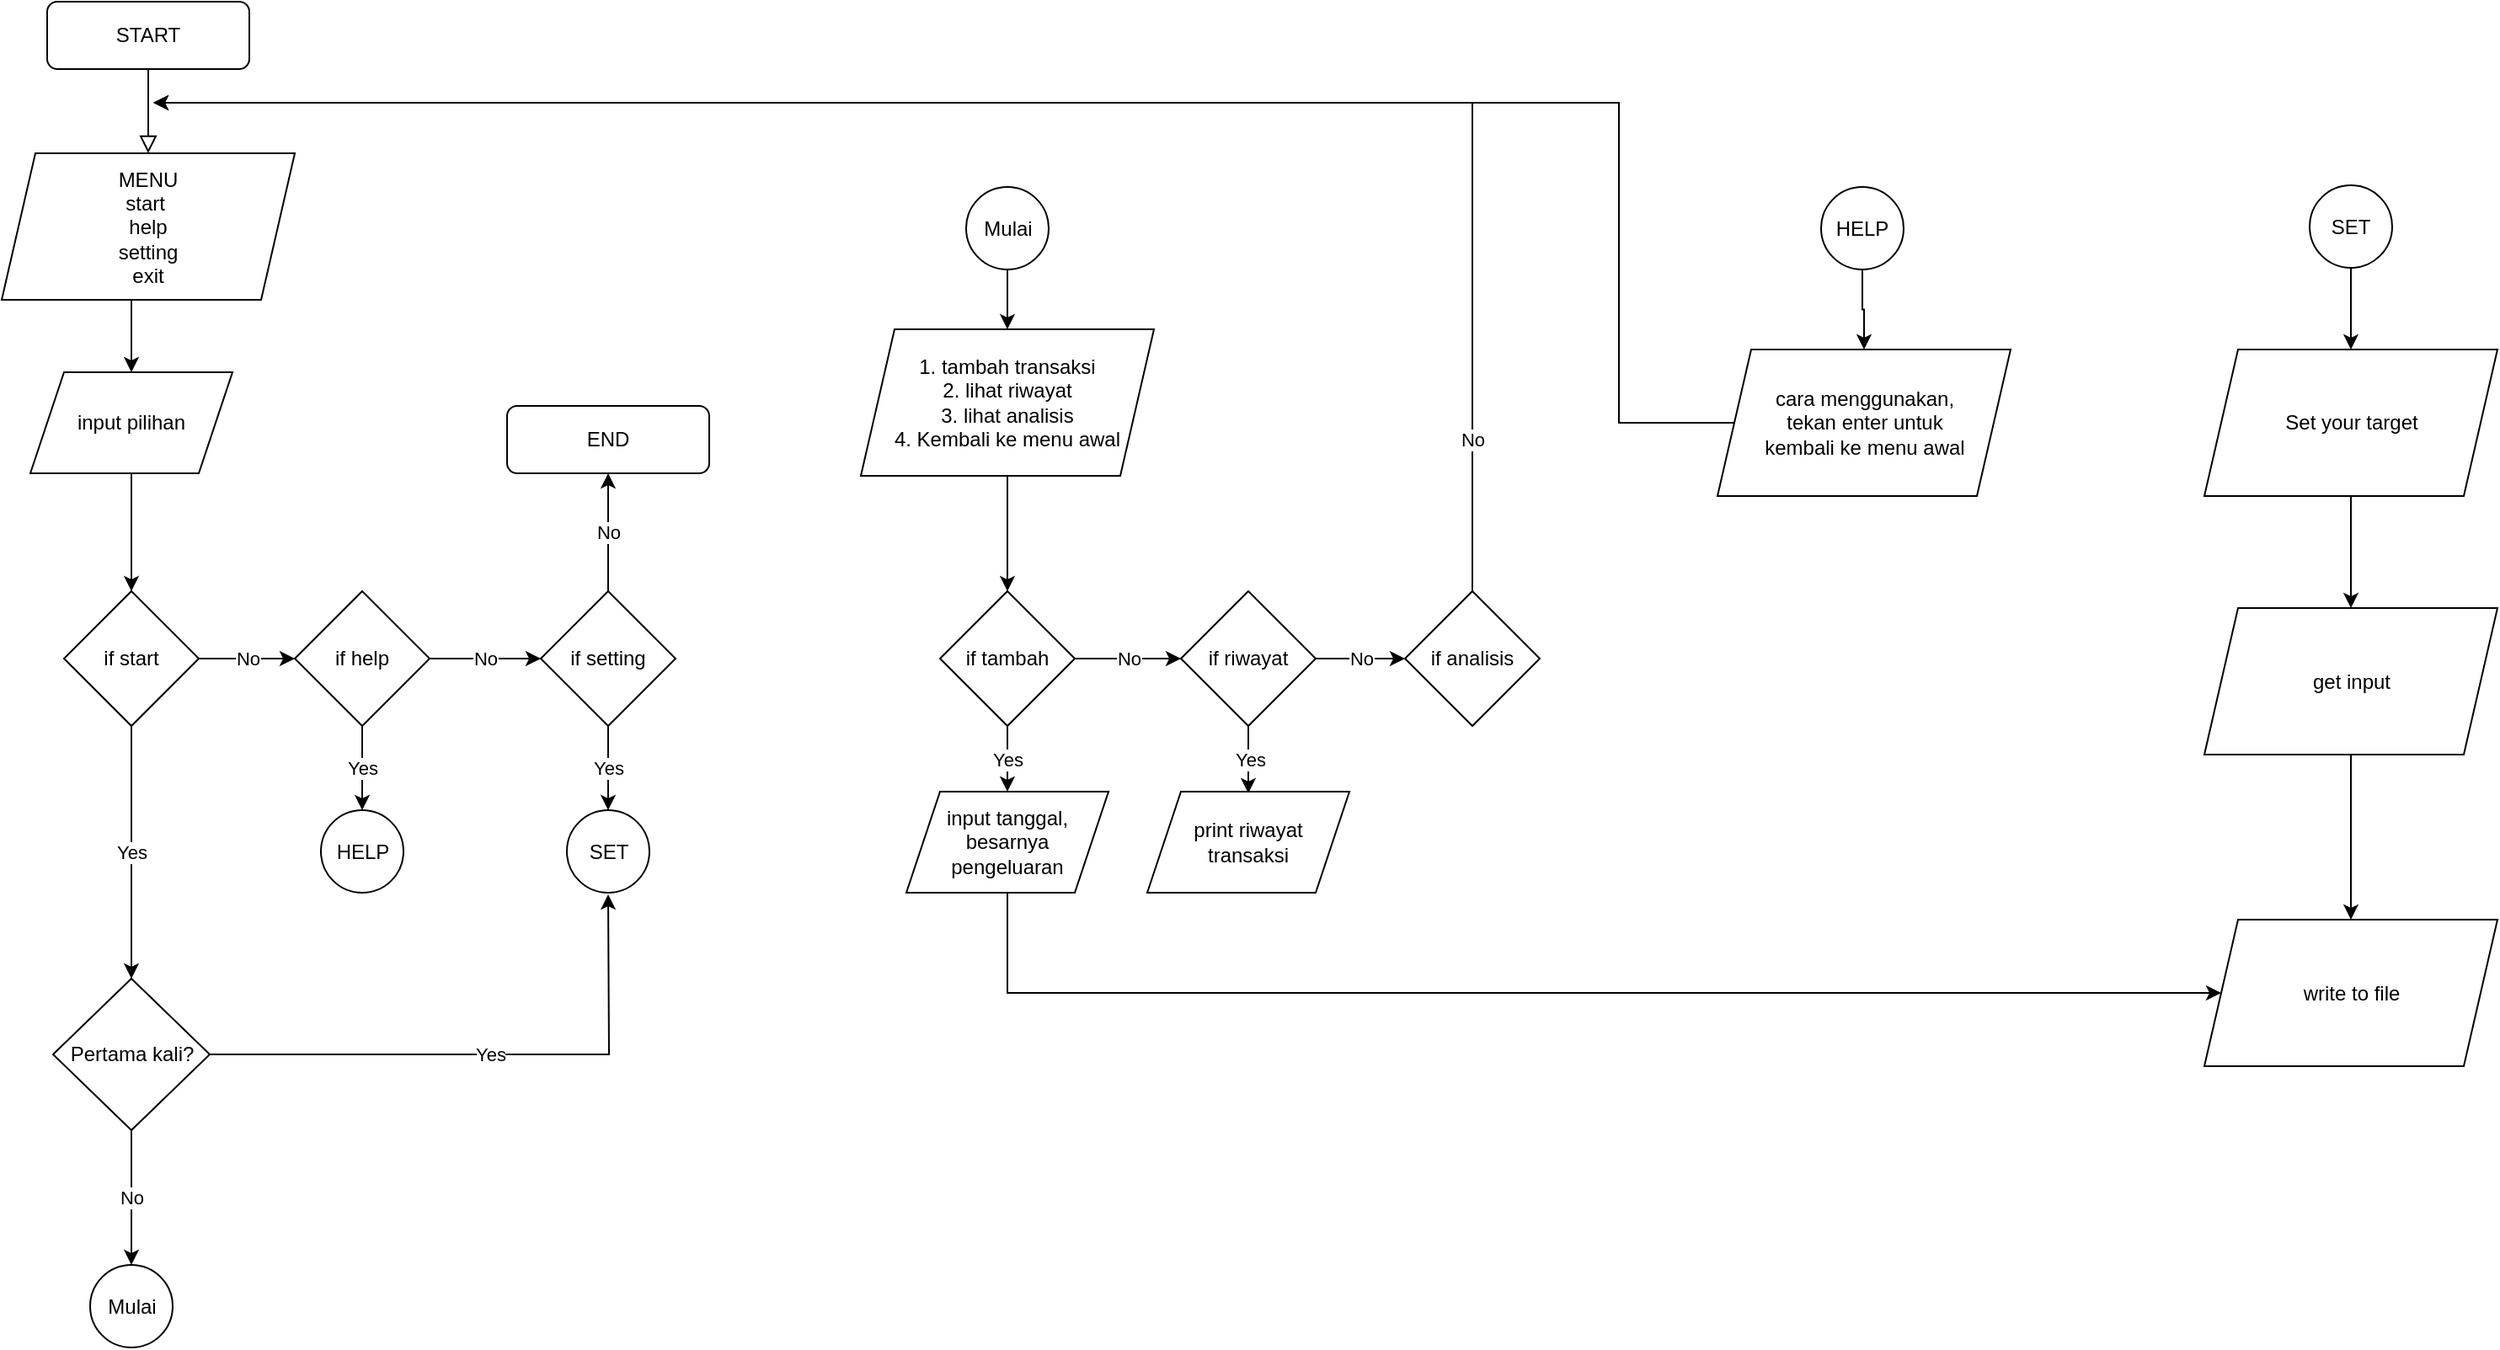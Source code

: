 <mxfile version="14.0.1" type="github">
  <diagram id="C5RBs43oDa-KdzZeNtuy" name="Page-1">
    <mxGraphModel dx="1151" dy="746" grid="1" gridSize="10" guides="1" tooltips="1" connect="1" arrows="1" fold="1" page="1" pageScale="1" pageWidth="827" pageHeight="1169" math="0" shadow="0">
      <root>
        <mxCell id="WIyWlLk6GJQsqaUBKTNV-0" />
        <mxCell id="WIyWlLk6GJQsqaUBKTNV-1" parent="WIyWlLk6GJQsqaUBKTNV-0" />
        <mxCell id="WIyWlLk6GJQsqaUBKTNV-2" value="" style="rounded=0;html=1;jettySize=auto;orthogonalLoop=1;fontSize=11;endArrow=block;endFill=0;endSize=8;strokeWidth=1;shadow=0;labelBackgroundColor=none;edgeStyle=orthogonalEdgeStyle;" parent="WIyWlLk6GJQsqaUBKTNV-1" source="WIyWlLk6GJQsqaUBKTNV-3" edge="1">
          <mxGeometry relative="1" as="geometry">
            <mxPoint x="127" y="130" as="targetPoint" />
          </mxGeometry>
        </mxCell>
        <mxCell id="WIyWlLk6GJQsqaUBKTNV-3" value="START" style="rounded=1;whiteSpace=wrap;html=1;fontSize=12;glass=0;strokeWidth=1;shadow=0;" parent="WIyWlLk6GJQsqaUBKTNV-1" vertex="1">
          <mxGeometry x="67" y="40" width="120" height="40" as="geometry" />
        </mxCell>
        <mxCell id="elyVezBGwNMq9GpWo2Fh-5" style="edgeStyle=orthogonalEdgeStyle;rounded=0;orthogonalLoop=1;jettySize=auto;html=1;exitX=0.5;exitY=1;exitDx=0;exitDy=0;" edge="1" parent="WIyWlLk6GJQsqaUBKTNV-1" source="CZyxH3Lz4SlxYFgbIyjr-0" target="CZyxH3Lz4SlxYFgbIyjr-2">
          <mxGeometry relative="1" as="geometry">
            <Array as="points">
              <mxPoint x="117" y="217" />
            </Array>
          </mxGeometry>
        </mxCell>
        <mxCell id="CZyxH3Lz4SlxYFgbIyjr-0" value="MENU&lt;br&gt;start&amp;nbsp;&lt;br&gt;help&lt;br&gt;setting&lt;br&gt;exit" style="shape=parallelogram;perimeter=parallelogramPerimeter;whiteSpace=wrap;html=1;fixedSize=1;" parent="WIyWlLk6GJQsqaUBKTNV-1" vertex="1">
          <mxGeometry x="40" y="130" width="174" height="87" as="geometry" />
        </mxCell>
        <mxCell id="CZyxH3Lz4SlxYFgbIyjr-22" style="edgeStyle=orthogonalEdgeStyle;rounded=0;orthogonalLoop=1;jettySize=auto;html=1;entryX=0.5;entryY=0;entryDx=0;entryDy=0;" parent="WIyWlLk6GJQsqaUBKTNV-1" source="CZyxH3Lz4SlxYFgbIyjr-2" target="CZyxH3Lz4SlxYFgbIyjr-4" edge="1">
          <mxGeometry relative="1" as="geometry" />
        </mxCell>
        <mxCell id="CZyxH3Lz4SlxYFgbIyjr-2" value="input pilihan" style="shape=parallelogram;perimeter=parallelogramPerimeter;whiteSpace=wrap;html=1;fixedSize=1;" parent="WIyWlLk6GJQsqaUBKTNV-1" vertex="1">
          <mxGeometry x="57" y="260" width="120" height="60" as="geometry" />
        </mxCell>
        <mxCell id="CZyxH3Lz4SlxYFgbIyjr-7" value="Yes" style="edgeStyle=orthogonalEdgeStyle;rounded=0;orthogonalLoop=1;jettySize=auto;html=1;entryX=0.5;entryY=0;entryDx=0;entryDy=0;" parent="WIyWlLk6GJQsqaUBKTNV-1" source="CZyxH3Lz4SlxYFgbIyjr-4" target="CZyxH3Lz4SlxYFgbIyjr-5" edge="1">
          <mxGeometry relative="1" as="geometry" />
        </mxCell>
        <mxCell id="CZyxH3Lz4SlxYFgbIyjr-12" value="No" style="edgeStyle=orthogonalEdgeStyle;rounded=0;orthogonalLoop=1;jettySize=auto;html=1;entryX=0;entryY=0.5;entryDx=0;entryDy=0;" parent="WIyWlLk6GJQsqaUBKTNV-1" source="CZyxH3Lz4SlxYFgbIyjr-4" target="CZyxH3Lz4SlxYFgbIyjr-9" edge="1">
          <mxGeometry relative="1" as="geometry" />
        </mxCell>
        <mxCell id="CZyxH3Lz4SlxYFgbIyjr-4" value="if start" style="rhombus;whiteSpace=wrap;html=1;" parent="WIyWlLk6GJQsqaUBKTNV-1" vertex="1">
          <mxGeometry x="77" y="390" width="80" height="80" as="geometry" />
        </mxCell>
        <mxCell id="CZyxH3Lz4SlxYFgbIyjr-18" value="No" style="edgeStyle=orthogonalEdgeStyle;rounded=0;orthogonalLoop=1;jettySize=auto;html=1;entryX=0.5;entryY=0;entryDx=0;entryDy=0;" parent="WIyWlLk6GJQsqaUBKTNV-1" source="CZyxH3Lz4SlxYFgbIyjr-5" target="CZyxH3Lz4SlxYFgbIyjr-17" edge="1">
          <mxGeometry relative="1" as="geometry" />
        </mxCell>
        <mxCell id="CZyxH3Lz4SlxYFgbIyjr-21" value="Yes" style="edgeStyle=orthogonalEdgeStyle;rounded=0;orthogonalLoop=1;jettySize=auto;html=1;" parent="WIyWlLk6GJQsqaUBKTNV-1" source="CZyxH3Lz4SlxYFgbIyjr-5" edge="1">
          <mxGeometry relative="1" as="geometry">
            <mxPoint x="400" y="570" as="targetPoint" />
          </mxGeometry>
        </mxCell>
        <mxCell id="CZyxH3Lz4SlxYFgbIyjr-5" value="Pertama kali?" style="rhombus;whiteSpace=wrap;html=1;" parent="WIyWlLk6GJQsqaUBKTNV-1" vertex="1">
          <mxGeometry x="70.5" y="620" width="93" height="90" as="geometry" />
        </mxCell>
        <mxCell id="CZyxH3Lz4SlxYFgbIyjr-16" value="No" style="edgeStyle=orthogonalEdgeStyle;rounded=0;orthogonalLoop=1;jettySize=auto;html=1;entryX=0.5;entryY=1;entryDx=0;entryDy=0;" parent="WIyWlLk6GJQsqaUBKTNV-1" source="CZyxH3Lz4SlxYFgbIyjr-8" target="CZyxH3Lz4SlxYFgbIyjr-15" edge="1">
          <mxGeometry relative="1" as="geometry" />
        </mxCell>
        <mxCell id="CZyxH3Lz4SlxYFgbIyjr-20" value="Yes" style="edgeStyle=orthogonalEdgeStyle;rounded=0;orthogonalLoop=1;jettySize=auto;html=1;entryX=0.5;entryY=0;entryDx=0;entryDy=0;" parent="WIyWlLk6GJQsqaUBKTNV-1" source="CZyxH3Lz4SlxYFgbIyjr-8" target="CZyxH3Lz4SlxYFgbIyjr-19" edge="1">
          <mxGeometry relative="1" as="geometry" />
        </mxCell>
        <mxCell id="CZyxH3Lz4SlxYFgbIyjr-8" value="if setting" style="rhombus;whiteSpace=wrap;html=1;" parent="WIyWlLk6GJQsqaUBKTNV-1" vertex="1">
          <mxGeometry x="360" y="390" width="80" height="80" as="geometry" />
        </mxCell>
        <mxCell id="CZyxH3Lz4SlxYFgbIyjr-11" value="Yes" style="edgeStyle=orthogonalEdgeStyle;rounded=0;orthogonalLoop=1;jettySize=auto;html=1;entryX=0.5;entryY=0;entryDx=0;entryDy=0;" parent="WIyWlLk6GJQsqaUBKTNV-1" source="CZyxH3Lz4SlxYFgbIyjr-9" target="CZyxH3Lz4SlxYFgbIyjr-10" edge="1">
          <mxGeometry relative="1" as="geometry" />
        </mxCell>
        <mxCell id="CZyxH3Lz4SlxYFgbIyjr-13" value="No" style="edgeStyle=orthogonalEdgeStyle;rounded=0;orthogonalLoop=1;jettySize=auto;html=1;entryX=0;entryY=0.5;entryDx=0;entryDy=0;" parent="WIyWlLk6GJQsqaUBKTNV-1" source="CZyxH3Lz4SlxYFgbIyjr-9" target="CZyxH3Lz4SlxYFgbIyjr-8" edge="1">
          <mxGeometry relative="1" as="geometry" />
        </mxCell>
        <mxCell id="CZyxH3Lz4SlxYFgbIyjr-9" value="if help" style="rhombus;whiteSpace=wrap;html=1;" parent="WIyWlLk6GJQsqaUBKTNV-1" vertex="1">
          <mxGeometry x="214" y="390" width="80" height="80" as="geometry" />
        </mxCell>
        <mxCell id="CZyxH3Lz4SlxYFgbIyjr-10" value="HELP" style="ellipse;whiteSpace=wrap;html=1;aspect=fixed;" parent="WIyWlLk6GJQsqaUBKTNV-1" vertex="1">
          <mxGeometry x="229.5" y="520" width="49" height="49" as="geometry" />
        </mxCell>
        <mxCell id="CZyxH3Lz4SlxYFgbIyjr-15" value="END" style="rounded=1;whiteSpace=wrap;html=1;fontSize=12;glass=0;strokeWidth=1;shadow=0;" parent="WIyWlLk6GJQsqaUBKTNV-1" vertex="1">
          <mxGeometry x="340" y="280" width="120" height="40" as="geometry" />
        </mxCell>
        <mxCell id="CZyxH3Lz4SlxYFgbIyjr-17" value="Mulai" style="ellipse;whiteSpace=wrap;html=1;aspect=fixed;" parent="WIyWlLk6GJQsqaUBKTNV-1" vertex="1">
          <mxGeometry x="92.5" y="790" width="49" height="49" as="geometry" />
        </mxCell>
        <mxCell id="CZyxH3Lz4SlxYFgbIyjr-19" value="SET" style="ellipse;whiteSpace=wrap;html=1;aspect=fixed;" parent="WIyWlLk6GJQsqaUBKTNV-1" vertex="1">
          <mxGeometry x="375.5" y="520" width="49" height="49" as="geometry" />
        </mxCell>
        <mxCell id="CZyxH3Lz4SlxYFgbIyjr-25" style="edgeStyle=orthogonalEdgeStyle;rounded=0;orthogonalLoop=1;jettySize=auto;html=1;entryX=0.5;entryY=0;entryDx=0;entryDy=0;" parent="WIyWlLk6GJQsqaUBKTNV-1" source="CZyxH3Lz4SlxYFgbIyjr-23" target="CZyxH3Lz4SlxYFgbIyjr-24" edge="1">
          <mxGeometry relative="1" as="geometry" />
        </mxCell>
        <mxCell id="CZyxH3Lz4SlxYFgbIyjr-23" value="Mulai" style="ellipse;whiteSpace=wrap;html=1;aspect=fixed;" parent="WIyWlLk6GJQsqaUBKTNV-1" vertex="1">
          <mxGeometry x="612.5" y="150" width="49" height="49" as="geometry" />
        </mxCell>
        <mxCell id="CZyxH3Lz4SlxYFgbIyjr-33" style="edgeStyle=orthogonalEdgeStyle;rounded=0;orthogonalLoop=1;jettySize=auto;html=1;entryX=0.5;entryY=0;entryDx=0;entryDy=0;" parent="WIyWlLk6GJQsqaUBKTNV-1" source="CZyxH3Lz4SlxYFgbIyjr-24" target="CZyxH3Lz4SlxYFgbIyjr-26" edge="1">
          <mxGeometry relative="1" as="geometry" />
        </mxCell>
        <mxCell id="CZyxH3Lz4SlxYFgbIyjr-24" value="1. tambah transaksi&lt;br&gt;2. lihat riwayat&lt;br&gt;3. lihat analisis&lt;br&gt;4. Kembali ke menu awal" style="shape=parallelogram;perimeter=parallelogramPerimeter;whiteSpace=wrap;html=1;fixedSize=1;" parent="WIyWlLk6GJQsqaUBKTNV-1" vertex="1">
          <mxGeometry x="550" y="234.5" width="174" height="87" as="geometry" />
        </mxCell>
        <mxCell id="CZyxH3Lz4SlxYFgbIyjr-31" value="No" style="edgeStyle=orthogonalEdgeStyle;rounded=0;orthogonalLoop=1;jettySize=auto;html=1;entryX=0;entryY=0.5;entryDx=0;entryDy=0;" parent="WIyWlLk6GJQsqaUBKTNV-1" source="CZyxH3Lz4SlxYFgbIyjr-26" target="CZyxH3Lz4SlxYFgbIyjr-28" edge="1">
          <mxGeometry relative="1" as="geometry">
            <mxPoint x="720" y="430" as="targetPoint" />
          </mxGeometry>
        </mxCell>
        <mxCell id="elyVezBGwNMq9GpWo2Fh-1" value="Yes" style="edgeStyle=orthogonalEdgeStyle;rounded=0;orthogonalLoop=1;jettySize=auto;html=1;exitX=0.5;exitY=1;exitDx=0;exitDy=0;entryX=0.5;entryY=0;entryDx=0;entryDy=0;" edge="1" parent="WIyWlLk6GJQsqaUBKTNV-1" source="CZyxH3Lz4SlxYFgbIyjr-26" target="elyVezBGwNMq9GpWo2Fh-0">
          <mxGeometry relative="1" as="geometry" />
        </mxCell>
        <mxCell id="CZyxH3Lz4SlxYFgbIyjr-26" value="if tambah" style="rhombus;whiteSpace=wrap;html=1;" parent="WIyWlLk6GJQsqaUBKTNV-1" vertex="1">
          <mxGeometry x="597" y="390" width="80" height="80" as="geometry" />
        </mxCell>
        <mxCell id="CZyxH3Lz4SlxYFgbIyjr-30" value="No" style="edgeStyle=orthogonalEdgeStyle;rounded=0;orthogonalLoop=1;jettySize=auto;html=1;" parent="WIyWlLk6GJQsqaUBKTNV-1" source="CZyxH3Lz4SlxYFgbIyjr-27" edge="1">
          <mxGeometry x="-0.832" relative="1" as="geometry">
            <mxPoint x="130" y="100" as="targetPoint" />
            <Array as="points">
              <mxPoint x="913" y="100" />
            </Array>
            <mxPoint as="offset" />
          </mxGeometry>
        </mxCell>
        <mxCell id="CZyxH3Lz4SlxYFgbIyjr-27" value="if analisis" style="rhombus;whiteSpace=wrap;html=1;" parent="WIyWlLk6GJQsqaUBKTNV-1" vertex="1">
          <mxGeometry x="873" y="390" width="80" height="80" as="geometry" />
        </mxCell>
        <mxCell id="CZyxH3Lz4SlxYFgbIyjr-32" value="No" style="edgeStyle=orthogonalEdgeStyle;rounded=0;orthogonalLoop=1;jettySize=auto;html=1;" parent="WIyWlLk6GJQsqaUBKTNV-1" source="CZyxH3Lz4SlxYFgbIyjr-28" edge="1" target="CZyxH3Lz4SlxYFgbIyjr-27">
          <mxGeometry relative="1" as="geometry">
            <mxPoint x="870" y="430" as="targetPoint" />
          </mxGeometry>
        </mxCell>
        <mxCell id="CZyxH3Lz4SlxYFgbIyjr-28" value="if riwayat" style="rhombus;whiteSpace=wrap;html=1;" parent="WIyWlLk6GJQsqaUBKTNV-1" vertex="1">
          <mxGeometry x="740" y="390" width="80" height="80" as="geometry" />
        </mxCell>
        <mxCell id="CZyxH3Lz4SlxYFgbIyjr-36" style="edgeStyle=orthogonalEdgeStyle;rounded=0;orthogonalLoop=1;jettySize=auto;html=1;" parent="WIyWlLk6GJQsqaUBKTNV-1" source="CZyxH3Lz4SlxYFgbIyjr-34" target="CZyxH3Lz4SlxYFgbIyjr-35" edge="1">
          <mxGeometry relative="1" as="geometry" />
        </mxCell>
        <mxCell id="CZyxH3Lz4SlxYFgbIyjr-34" value="HELP" style="ellipse;whiteSpace=wrap;html=1;aspect=fixed;" parent="WIyWlLk6GJQsqaUBKTNV-1" vertex="1">
          <mxGeometry x="1120" y="150" width="49" height="49" as="geometry" />
        </mxCell>
        <mxCell id="CZyxH3Lz4SlxYFgbIyjr-38" style="edgeStyle=orthogonalEdgeStyle;rounded=0;orthogonalLoop=1;jettySize=auto;html=1;" parent="WIyWlLk6GJQsqaUBKTNV-1" source="CZyxH3Lz4SlxYFgbIyjr-35" edge="1">
          <mxGeometry relative="1" as="geometry">
            <mxPoint x="130" y="100" as="targetPoint" />
            <Array as="points">
              <mxPoint x="1000" y="290" />
              <mxPoint x="1000" y="100" />
            </Array>
          </mxGeometry>
        </mxCell>
        <mxCell id="CZyxH3Lz4SlxYFgbIyjr-35" value="cara menggunakan,&lt;br&gt;tekan enter untuk &lt;br&gt;kembali ke menu awal" style="shape=parallelogram;perimeter=parallelogramPerimeter;whiteSpace=wrap;html=1;fixedSize=1;" parent="WIyWlLk6GJQsqaUBKTNV-1" vertex="1">
          <mxGeometry x="1058.5" y="246.5" width="174" height="87" as="geometry" />
        </mxCell>
        <mxCell id="CZyxH3Lz4SlxYFgbIyjr-43" style="edgeStyle=orthogonalEdgeStyle;rounded=0;orthogonalLoop=1;jettySize=auto;html=1;" parent="WIyWlLk6GJQsqaUBKTNV-1" source="CZyxH3Lz4SlxYFgbIyjr-41" target="CZyxH3Lz4SlxYFgbIyjr-42" edge="1">
          <mxGeometry relative="1" as="geometry" />
        </mxCell>
        <mxCell id="CZyxH3Lz4SlxYFgbIyjr-41" value="SET" style="ellipse;whiteSpace=wrap;html=1;aspect=fixed;" parent="WIyWlLk6GJQsqaUBKTNV-1" vertex="1">
          <mxGeometry x="1410" y="149" width="49" height="49" as="geometry" />
        </mxCell>
        <mxCell id="CZyxH3Lz4SlxYFgbIyjr-45" style="edgeStyle=orthogonalEdgeStyle;rounded=0;orthogonalLoop=1;jettySize=auto;html=1;" parent="WIyWlLk6GJQsqaUBKTNV-1" source="CZyxH3Lz4SlxYFgbIyjr-42" target="CZyxH3Lz4SlxYFgbIyjr-44" edge="1">
          <mxGeometry relative="1" as="geometry" />
        </mxCell>
        <mxCell id="CZyxH3Lz4SlxYFgbIyjr-42" value="Set your target" style="shape=parallelogram;perimeter=parallelogramPerimeter;whiteSpace=wrap;html=1;fixedSize=1;" parent="WIyWlLk6GJQsqaUBKTNV-1" vertex="1">
          <mxGeometry x="1347.5" y="246.5" width="174" height="87" as="geometry" />
        </mxCell>
        <mxCell id="CZyxH3Lz4SlxYFgbIyjr-47" style="edgeStyle=orthogonalEdgeStyle;rounded=0;orthogonalLoop=1;jettySize=auto;html=1;" parent="WIyWlLk6GJQsqaUBKTNV-1" source="CZyxH3Lz4SlxYFgbIyjr-44" target="CZyxH3Lz4SlxYFgbIyjr-46" edge="1">
          <mxGeometry relative="1" as="geometry" />
        </mxCell>
        <mxCell id="CZyxH3Lz4SlxYFgbIyjr-44" value="get input" style="shape=parallelogram;perimeter=parallelogramPerimeter;whiteSpace=wrap;html=1;fixedSize=1;" parent="WIyWlLk6GJQsqaUBKTNV-1" vertex="1">
          <mxGeometry x="1347.5" y="400" width="174" height="87" as="geometry" />
        </mxCell>
        <mxCell id="CZyxH3Lz4SlxYFgbIyjr-46" value="write to file" style="shape=parallelogram;perimeter=parallelogramPerimeter;whiteSpace=wrap;html=1;fixedSize=1;" parent="WIyWlLk6GJQsqaUBKTNV-1" vertex="1">
          <mxGeometry x="1347.5" y="585" width="174" height="87" as="geometry" />
        </mxCell>
        <mxCell id="elyVezBGwNMq9GpWo2Fh-4" style="edgeStyle=orthogonalEdgeStyle;rounded=0;orthogonalLoop=1;jettySize=auto;html=1;exitX=0.5;exitY=1;exitDx=0;exitDy=0;entryX=0;entryY=0.5;entryDx=0;entryDy=0;" edge="1" parent="WIyWlLk6GJQsqaUBKTNV-1" source="elyVezBGwNMq9GpWo2Fh-0" target="CZyxH3Lz4SlxYFgbIyjr-46">
          <mxGeometry relative="1" as="geometry">
            <Array as="points">
              <mxPoint x="637" y="628" />
            </Array>
          </mxGeometry>
        </mxCell>
        <mxCell id="elyVezBGwNMq9GpWo2Fh-0" value="input tanggal, besarnya pengeluaran" style="shape=parallelogram;perimeter=parallelogramPerimeter;whiteSpace=wrap;html=1;fixedSize=1;" vertex="1" parent="WIyWlLk6GJQsqaUBKTNV-1">
          <mxGeometry x="577" y="509" width="120" height="60" as="geometry" />
        </mxCell>
        <mxCell id="elyVezBGwNMq9GpWo2Fh-2" value="Yes" style="edgeStyle=orthogonalEdgeStyle;rounded=0;orthogonalLoop=1;jettySize=auto;html=1;exitX=0.5;exitY=1;exitDx=0;exitDy=0;" edge="1" parent="WIyWlLk6GJQsqaUBKTNV-1" source="CZyxH3Lz4SlxYFgbIyjr-28">
          <mxGeometry relative="1" as="geometry">
            <mxPoint x="647" y="480" as="sourcePoint" />
            <mxPoint x="780" y="510" as="targetPoint" />
          </mxGeometry>
        </mxCell>
        <mxCell id="elyVezBGwNMq9GpWo2Fh-3" value="print riwayat &lt;br&gt;transaksi" style="shape=parallelogram;perimeter=parallelogramPerimeter;whiteSpace=wrap;html=1;fixedSize=1;" vertex="1" parent="WIyWlLk6GJQsqaUBKTNV-1">
          <mxGeometry x="720" y="509" width="120" height="60" as="geometry" />
        </mxCell>
      </root>
    </mxGraphModel>
  </diagram>
</mxfile>
